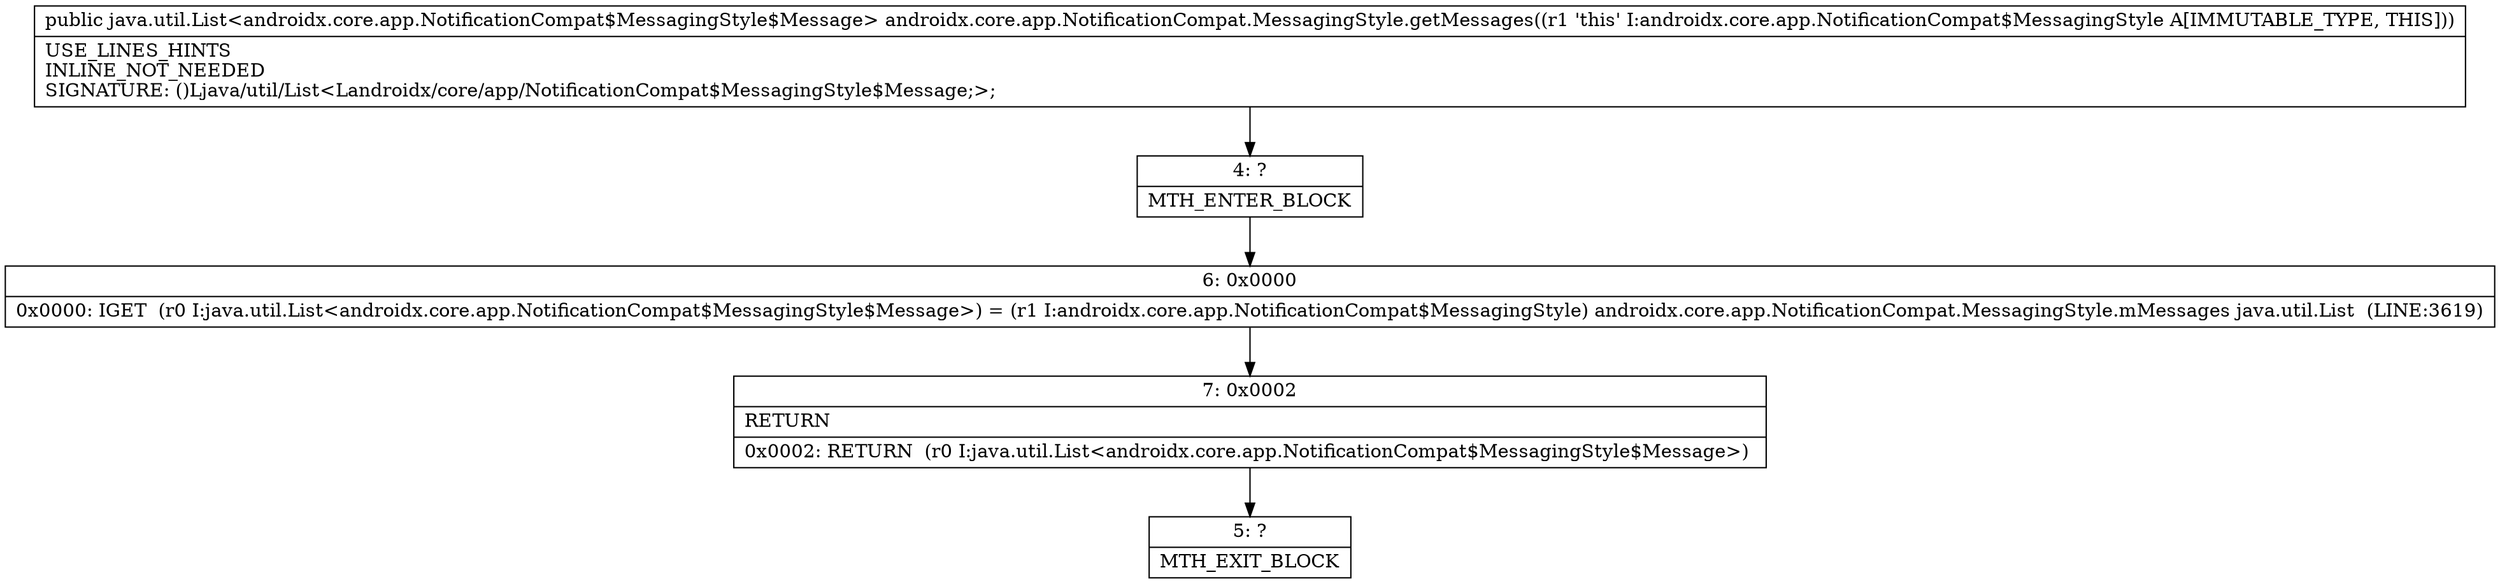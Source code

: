 digraph "CFG forandroidx.core.app.NotificationCompat.MessagingStyle.getMessages()Ljava\/util\/List;" {
Node_4 [shape=record,label="{4\:\ ?|MTH_ENTER_BLOCK\l}"];
Node_6 [shape=record,label="{6\:\ 0x0000|0x0000: IGET  (r0 I:java.util.List\<androidx.core.app.NotificationCompat$MessagingStyle$Message\>) = (r1 I:androidx.core.app.NotificationCompat$MessagingStyle) androidx.core.app.NotificationCompat.MessagingStyle.mMessages java.util.List  (LINE:3619)\l}"];
Node_7 [shape=record,label="{7\:\ 0x0002|RETURN\l|0x0002: RETURN  (r0 I:java.util.List\<androidx.core.app.NotificationCompat$MessagingStyle$Message\>) \l}"];
Node_5 [shape=record,label="{5\:\ ?|MTH_EXIT_BLOCK\l}"];
MethodNode[shape=record,label="{public java.util.List\<androidx.core.app.NotificationCompat$MessagingStyle$Message\> androidx.core.app.NotificationCompat.MessagingStyle.getMessages((r1 'this' I:androidx.core.app.NotificationCompat$MessagingStyle A[IMMUTABLE_TYPE, THIS]))  | USE_LINES_HINTS\lINLINE_NOT_NEEDED\lSIGNATURE: ()Ljava\/util\/List\<Landroidx\/core\/app\/NotificationCompat$MessagingStyle$Message;\>;\l}"];
MethodNode -> Node_4;Node_4 -> Node_6;
Node_6 -> Node_7;
Node_7 -> Node_5;
}

